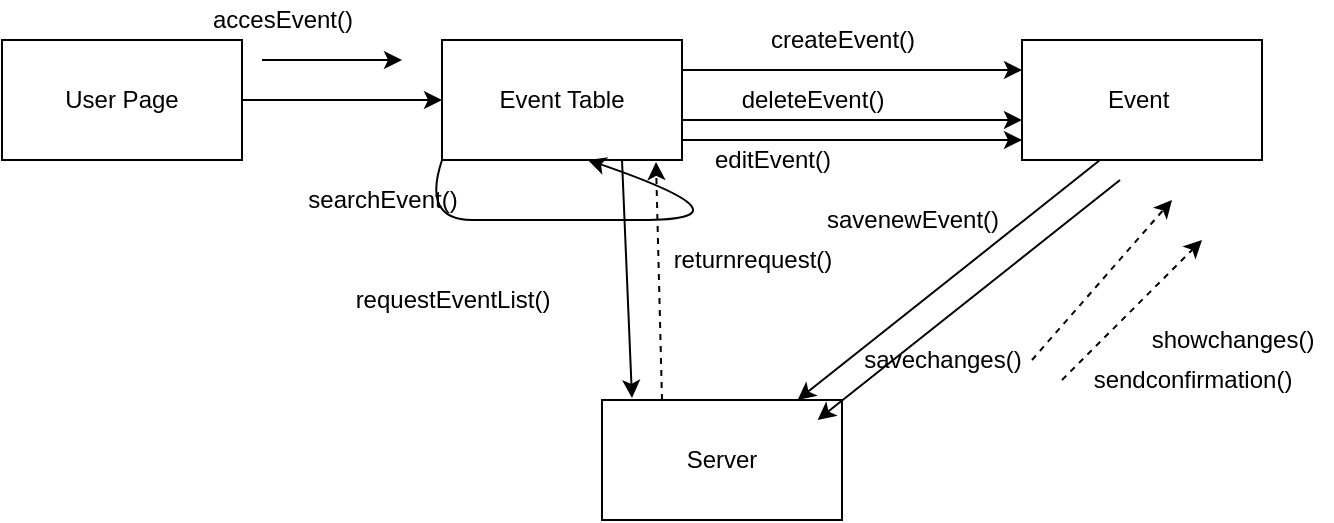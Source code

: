 <mxfile version="14.7.10" type="device"><diagram id="SGJhU3KXFUAUHyjwioRN" name="Page-1"><mxGraphModel dx="1718" dy="393" grid="1" gridSize="10" guides="1" tooltips="1" connect="1" arrows="1" fold="1" page="1" pageScale="1" pageWidth="850" pageHeight="1100" math="0" shadow="0"><root><mxCell id="0"/><mxCell id="1" parent="0"/><mxCell id="uFFmy97aQsHkrXeWXa7Z-1" value="Event Table" style="rounded=0;whiteSpace=wrap;html=1;" vertex="1" parent="1"><mxGeometry x="-120" y="130" width="120" height="60" as="geometry"/></mxCell><mxCell id="uFFmy97aQsHkrXeWXa7Z-2" value="Event&amp;nbsp;" style="rounded=0;whiteSpace=wrap;html=1;" vertex="1" parent="1"><mxGeometry x="170" y="130" width="120" height="60" as="geometry"/></mxCell><mxCell id="uFFmy97aQsHkrXeWXa7Z-3" value="Server" style="rounded=0;whiteSpace=wrap;html=1;" vertex="1" parent="1"><mxGeometry x="-40" y="310" width="120" height="60" as="geometry"/></mxCell><mxCell id="uFFmy97aQsHkrXeWXa7Z-4" value="" style="endArrow=classic;html=1;exitX=0.75;exitY=1;exitDx=0;exitDy=0;entryX=0.125;entryY=-0.017;entryDx=0;entryDy=0;entryPerimeter=0;" edge="1" parent="1" source="uFFmy97aQsHkrXeWXa7Z-1" target="uFFmy97aQsHkrXeWXa7Z-3"><mxGeometry width="50" height="50" relative="1" as="geometry"><mxPoint x="190" y="220" as="sourcePoint"/><mxPoint x="240" y="170" as="targetPoint"/></mxGeometry></mxCell><mxCell id="uFFmy97aQsHkrXeWXa7Z-5" value="" style="endArrow=classic;html=1;exitX=0.325;exitY=1;exitDx=0;exitDy=0;exitPerimeter=0;" edge="1" parent="1" source="uFFmy97aQsHkrXeWXa7Z-2" target="uFFmy97aQsHkrXeWXa7Z-3"><mxGeometry width="50" height="50" relative="1" as="geometry"><mxPoint x="190" y="220" as="sourcePoint"/><mxPoint x="240" y="170" as="targetPoint"/></mxGeometry></mxCell><mxCell id="uFFmy97aQsHkrXeWXa7Z-6" value="" style="endArrow=classic;html=1;entryX=1;entryY=1;entryDx=0;entryDy=0;" edge="1" parent="1"><mxGeometry width="50" height="50" relative="1" as="geometry"><mxPoint x="-210" y="140" as="sourcePoint"/><mxPoint x="-140" y="140" as="targetPoint"/></mxGeometry></mxCell><mxCell id="uFFmy97aQsHkrXeWXa7Z-7" value="" style="endArrow=classic;html=1;exitX=1;exitY=0.25;exitDx=0;exitDy=0;entryX=0;entryY=0.25;entryDx=0;entryDy=0;" edge="1" parent="1" source="uFFmy97aQsHkrXeWXa7Z-1" target="uFFmy97aQsHkrXeWXa7Z-2"><mxGeometry width="50" height="50" relative="1" as="geometry"><mxPoint x="150" y="220" as="sourcePoint"/><mxPoint x="90" y="260" as="targetPoint"/></mxGeometry></mxCell><mxCell id="uFFmy97aQsHkrXeWXa7Z-8" value="" style="endArrow=classic;html=1;entryX=0;entryY=0.5;entryDx=0;entryDy=0;" edge="1" parent="1" target="uFFmy97aQsHkrXeWXa7Z-1"><mxGeometry width="50" height="50" relative="1" as="geometry"><mxPoint x="-220" y="160" as="sourcePoint"/><mxPoint x="180" y="250" as="targetPoint"/></mxGeometry></mxCell><mxCell id="uFFmy97aQsHkrXeWXa7Z-9" value="User Page" style="rounded=0;whiteSpace=wrap;html=1;" vertex="1" parent="1"><mxGeometry x="-340" y="130" width="120" height="60" as="geometry"/></mxCell><mxCell id="uFFmy97aQsHkrXeWXa7Z-10" value="" style="html=1;labelBackgroundColor=#ffffff;startArrow=none;startFill=0;startSize=6;endArrow=classic;endFill=1;endSize=6;jettySize=auto;orthogonalLoop=1;strokeWidth=1;dashed=1;fontSize=14;" edge="1" parent="1"><mxGeometry width="60" height="60" relative="1" as="geometry"><mxPoint x="190" y="300" as="sourcePoint"/><mxPoint x="260" y="230" as="targetPoint"/><Array as="points"/></mxGeometry></mxCell><mxCell id="uFFmy97aQsHkrXeWXa7Z-11" value="" style="html=1;labelBackgroundColor=#ffffff;startArrow=none;startFill=0;startSize=6;endArrow=classic;endFill=1;endSize=6;jettySize=auto;orthogonalLoop=1;strokeWidth=1;dashed=1;fontSize=14;" edge="1" parent="1"><mxGeometry width="60" height="60" relative="1" as="geometry"><mxPoint x="175" y="290" as="sourcePoint"/><mxPoint x="245" y="210" as="targetPoint"/><Array as="points"/></mxGeometry></mxCell><mxCell id="uFFmy97aQsHkrXeWXa7Z-12" value="accesEvent()" style="text;html=1;align=center;verticalAlign=middle;resizable=0;points=[];autosize=1;strokeColor=none;" vertex="1" parent="1"><mxGeometry x="-245" y="110" width="90" height="20" as="geometry"/></mxCell><mxCell id="uFFmy97aQsHkrXeWXa7Z-13" value="" style="html=1;labelBackgroundColor=#ffffff;startArrow=none;startFill=0;startSize=6;endArrow=classic;endFill=1;endSize=6;jettySize=auto;orthogonalLoop=1;strokeWidth=1;dashed=1;fontSize=14;exitX=0.25;exitY=0;exitDx=0;exitDy=0;" edge="1" parent="1" source="uFFmy97aQsHkrXeWXa7Z-3"><mxGeometry width="60" height="60" relative="1" as="geometry"><mxPoint x="55" y="240" as="sourcePoint"/><mxPoint x="-13" y="191" as="targetPoint"/><Array as="points"/></mxGeometry></mxCell><mxCell id="uFFmy97aQsHkrXeWXa7Z-14" value="returnrequest()" style="text;html=1;align=center;verticalAlign=middle;resizable=0;points=[];autosize=1;strokeColor=none;" vertex="1" parent="1"><mxGeometry x="-10" y="230" width="90" height="20" as="geometry"/></mxCell><mxCell id="uFFmy97aQsHkrXeWXa7Z-15" value="requestEventList()" style="text;html=1;align=center;verticalAlign=middle;resizable=0;points=[];autosize=1;strokeColor=none;" vertex="1" parent="1"><mxGeometry x="-170" y="250" width="110" height="20" as="geometry"/></mxCell><mxCell id="uFFmy97aQsHkrXeWXa7Z-16" value="" style="endArrow=classic;html=1;exitX=1;exitY=0.25;exitDx=0;exitDy=0;entryX=0;entryY=0.25;entryDx=0;entryDy=0;" edge="1" parent="1"><mxGeometry width="50" height="50" relative="1" as="geometry"><mxPoint y="170" as="sourcePoint"/><mxPoint x="170" y="170" as="targetPoint"/></mxGeometry></mxCell><mxCell id="uFFmy97aQsHkrXeWXa7Z-17" value="editEvent()" style="text;html=1;align=center;verticalAlign=middle;resizable=0;points=[];autosize=1;strokeColor=none;" vertex="1" parent="1"><mxGeometry x="10" y="180" width="70" height="20" as="geometry"/></mxCell><mxCell id="uFFmy97aQsHkrXeWXa7Z-18" value="deleteEvent()" style="text;html=1;align=center;verticalAlign=middle;resizable=0;points=[];autosize=1;strokeColor=none;" vertex="1" parent="1"><mxGeometry x="20" y="150" width="90" height="20" as="geometry"/></mxCell><mxCell id="uFFmy97aQsHkrXeWXa7Z-19" value="sendconfirmation()" style="text;html=1;align=center;verticalAlign=middle;resizable=0;points=[];autosize=1;strokeColor=none;" vertex="1" parent="1"><mxGeometry x="200" y="290" width="110" height="20" as="geometry"/></mxCell><mxCell id="uFFmy97aQsHkrXeWXa7Z-20" value="showchanges()" style="text;html=1;align=center;verticalAlign=middle;resizable=0;points=[];autosize=1;strokeColor=none;" vertex="1" parent="1"><mxGeometry x="225" y="270" width="100" height="20" as="geometry"/></mxCell><mxCell id="uFFmy97aQsHkrXeWXa7Z-21" value="" style="html=1;labelBackgroundColor=#ffffff;startArrow=none;startFill=0;startSize=6;endArrow=none;endFill=1;endSize=6;jettySize=auto;orthogonalLoop=1;strokeWidth=1;dashed=1;fontSize=14;" edge="1" parent="1"><mxGeometry width="60" height="60" relative="1" as="geometry"><mxPoint x="200" y="300" as="sourcePoint"/><mxPoint x="200" y="300" as="targetPoint"/><Array as="points"/></mxGeometry></mxCell><mxCell id="uFFmy97aQsHkrXeWXa7Z-22" value="savenewEvent()" style="text;html=1;align=center;verticalAlign=middle;resizable=0;points=[];autosize=1;strokeColor=none;rotation=0;" vertex="1" parent="1"><mxGeometry x="65" y="210" width="100" height="20" as="geometry"/></mxCell><mxCell id="uFFmy97aQsHkrXeWXa7Z-23" value="" style="curved=1;endArrow=classic;html=1;entryX=0.608;entryY=1;entryDx=0;entryDy=0;entryPerimeter=0;exitX=0;exitY=1;exitDx=0;exitDy=0;" edge="1" parent="1" source="uFFmy97aQsHkrXeWXa7Z-1" target="uFFmy97aQsHkrXeWXa7Z-1"><mxGeometry width="50" height="50" relative="1" as="geometry"><mxPoint x="40" y="270" as="sourcePoint"/><mxPoint x="90" y="220" as="targetPoint"/><Array as="points"><mxPoint x="-130" y="220"/><mxPoint x="-80" y="220"/><mxPoint x="40" y="220"/></Array></mxGeometry></mxCell><mxCell id="uFFmy97aQsHkrXeWXa7Z-24" value="searchEvent()" style="text;html=1;align=center;verticalAlign=middle;resizable=0;points=[];autosize=1;strokeColor=none;" vertex="1" parent="1"><mxGeometry x="-195" y="200" width="90" height="20" as="geometry"/></mxCell><mxCell id="uFFmy97aQsHkrXeWXa7Z-25" value="" style="endArrow=classic;html=1;exitX=1;exitY=0.25;exitDx=0;exitDy=0;entryX=0;entryY=0.25;entryDx=0;entryDy=0;" edge="1" parent="1"><mxGeometry width="50" height="50" relative="1" as="geometry"><mxPoint y="180" as="sourcePoint"/><mxPoint x="170" y="180" as="targetPoint"/></mxGeometry></mxCell><mxCell id="uFFmy97aQsHkrXeWXa7Z-26" value="createEvent()" style="text;html=1;align=center;verticalAlign=middle;resizable=0;points=[];autosize=1;strokeColor=none;" vertex="1" parent="1"><mxGeometry x="35" y="120" width="90" height="20" as="geometry"/></mxCell><mxCell id="uFFmy97aQsHkrXeWXa7Z-27" value="" style="endArrow=classic;html=1;exitX=0.325;exitY=1;exitDx=0;exitDy=0;exitPerimeter=0;" edge="1" parent="1"><mxGeometry width="50" height="50" relative="1" as="geometry"><mxPoint x="219" y="200" as="sourcePoint"/><mxPoint x="67.8" y="320" as="targetPoint"/></mxGeometry></mxCell><mxCell id="uFFmy97aQsHkrXeWXa7Z-28" value="savechanges()" style="text;html=1;align=center;verticalAlign=middle;resizable=0;points=[];autosize=1;strokeColor=none;" vertex="1" parent="1"><mxGeometry x="85" y="280" width="90" height="20" as="geometry"/></mxCell></root></mxGraphModel></diagram></mxfile>
